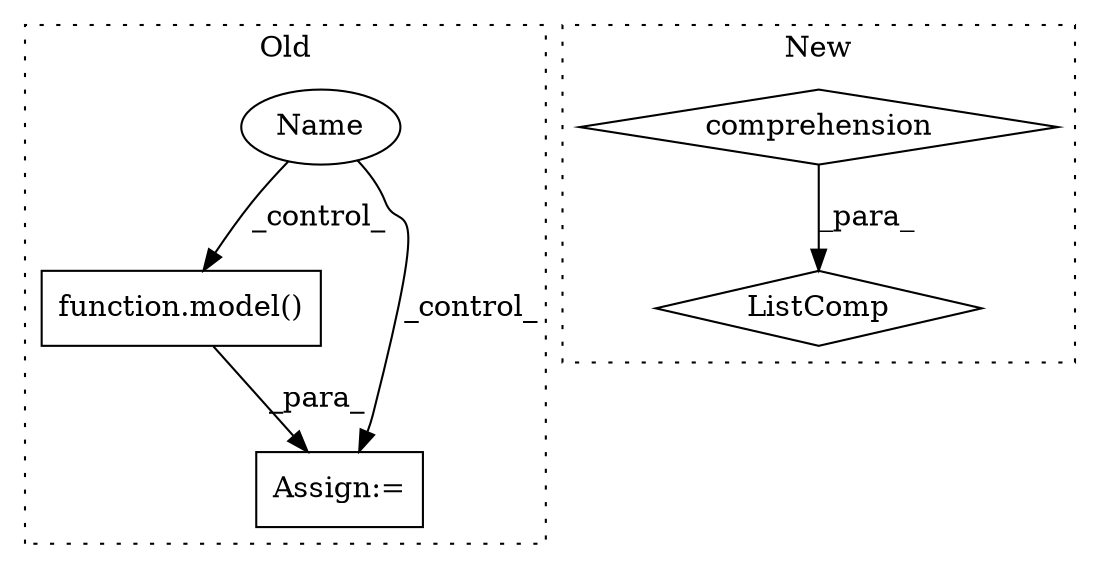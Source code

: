 digraph G {
subgraph cluster0 {
1 [label="function.model()" a="75" s="17343,17355" l="6,81" shape="box"];
4 [label="Assign:=" a="68" s="17340" l="3" shape="box"];
5 [label="Name" a="87" s="17307" l="8" shape="ellipse"];
label = "Old";
style="dotted";
}
subgraph cluster1 {
2 [label="ListComp" a="106" s="19079" l="77" shape="diamond"];
3 [label="comprehension" a="45" s="19126" l="3" shape="diamond"];
label = "New";
style="dotted";
}
1 -> 4 [label="_para_"];
3 -> 2 [label="_para_"];
5 -> 1 [label="_control_"];
5 -> 4 [label="_control_"];
}